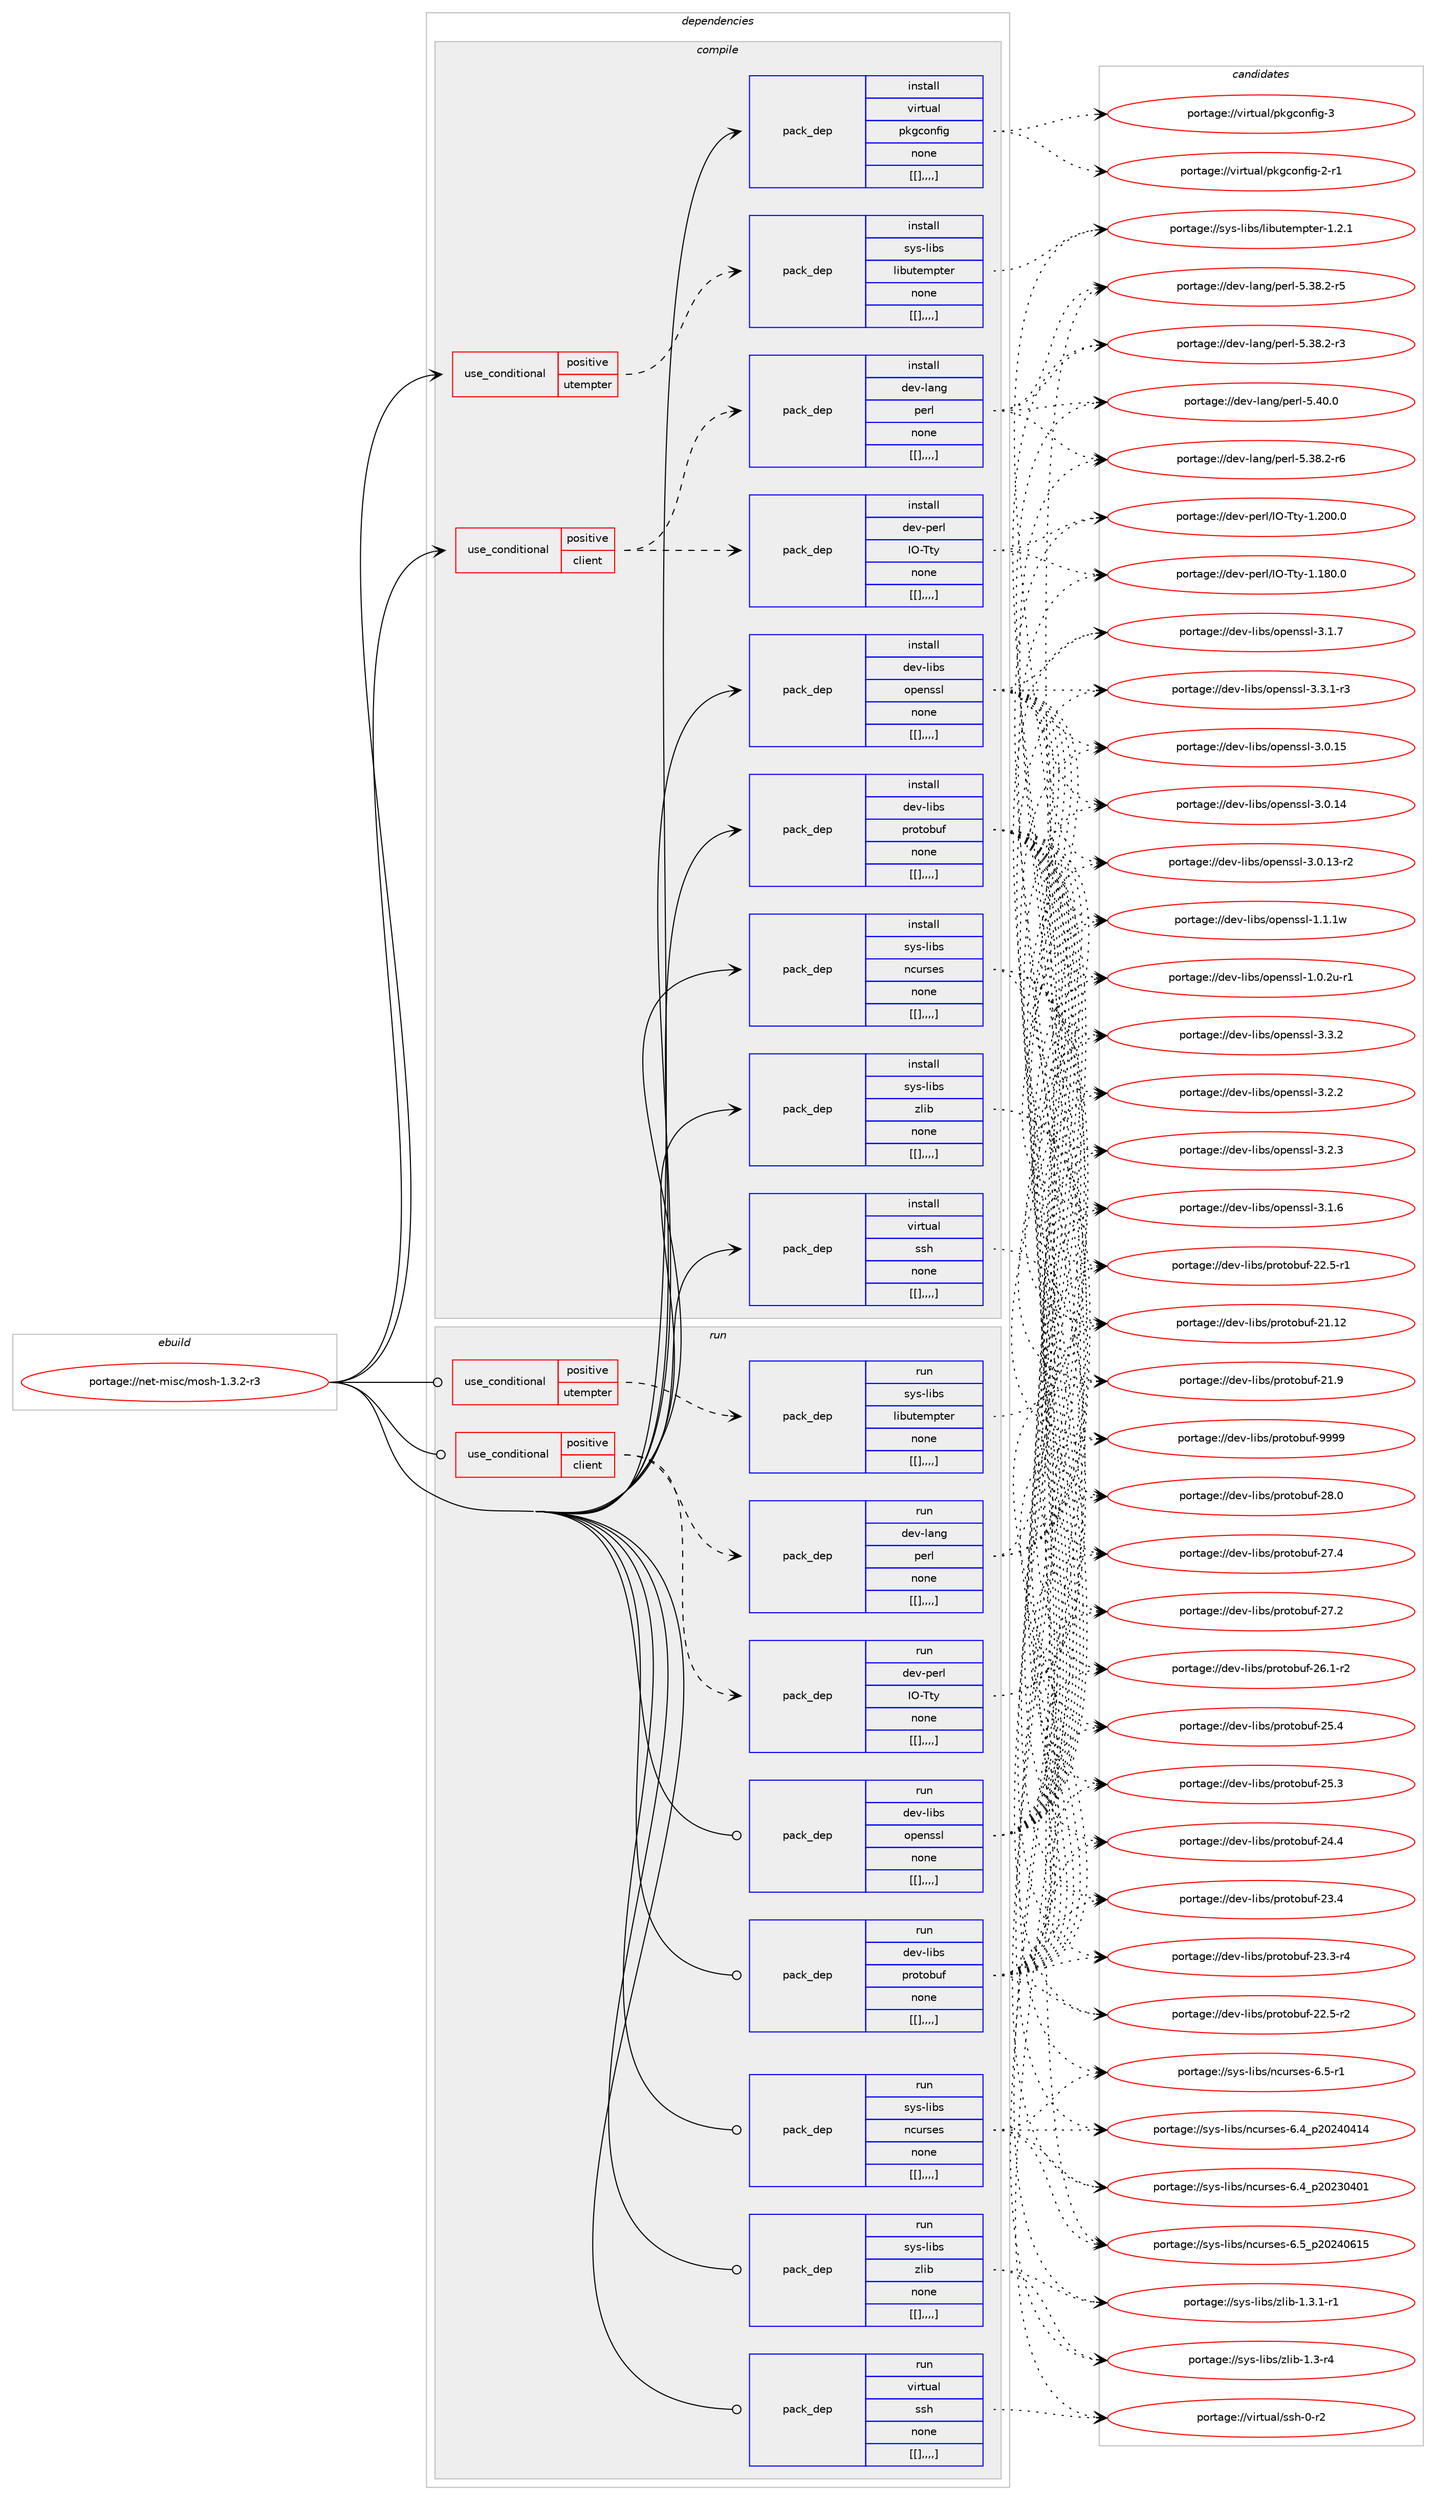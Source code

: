 digraph prolog {

# *************
# Graph options
# *************

newrank=true;
concentrate=true;
compound=true;
graph [rankdir=LR,fontname=Helvetica,fontsize=10,ranksep=1.5];#, ranksep=2.5, nodesep=0.2];
edge  [arrowhead=vee];
node  [fontname=Helvetica,fontsize=10];

# **********
# The ebuild
# **********

subgraph cluster_leftcol {
color=gray;
label=<<i>ebuild</i>>;
id [label="portage://net-misc/mosh-1.3.2-r3", color=red, width=4, href="../net-misc/mosh-1.3.2-r3.svg"];
}

# ****************
# The dependencies
# ****************

subgraph cluster_midcol {
color=gray;
label=<<i>dependencies</i>>;
subgraph cluster_compile {
fillcolor="#eeeeee";
style=filled;
label=<<i>compile</i>>;
subgraph cond103995 {
dependency394293 [label=<<TABLE BORDER="0" CELLBORDER="1" CELLSPACING="0" CELLPADDING="4"><TR><TD ROWSPAN="3" CELLPADDING="10">use_conditional</TD></TR><TR><TD>positive</TD></TR><TR><TD>client</TD></TR></TABLE>>, shape=none, color=red];
subgraph pack287339 {
dependency394314 [label=<<TABLE BORDER="0" CELLBORDER="1" CELLSPACING="0" CELLPADDING="4" WIDTH="220"><TR><TD ROWSPAN="6" CELLPADDING="30">pack_dep</TD></TR><TR><TD WIDTH="110">install</TD></TR><TR><TD>dev-lang</TD></TR><TR><TD>perl</TD></TR><TR><TD>none</TD></TR><TR><TD>[[],,,,]</TD></TR></TABLE>>, shape=none, color=blue];
}
dependency394293:e -> dependency394314:w [weight=20,style="dashed",arrowhead="vee"];
subgraph pack287367 {
dependency394358 [label=<<TABLE BORDER="0" CELLBORDER="1" CELLSPACING="0" CELLPADDING="4" WIDTH="220"><TR><TD ROWSPAN="6" CELLPADDING="30">pack_dep</TD></TR><TR><TD WIDTH="110">install</TD></TR><TR><TD>dev-perl</TD></TR><TR><TD>IO-Tty</TD></TR><TR><TD>none</TD></TR><TR><TD>[[],,,,]</TD></TR></TABLE>>, shape=none, color=blue];
}
dependency394293:e -> dependency394358:w [weight=20,style="dashed",arrowhead="vee"];
}
id:e -> dependency394293:w [weight=20,style="solid",arrowhead="vee"];
subgraph cond104024 {
dependency394401 [label=<<TABLE BORDER="0" CELLBORDER="1" CELLSPACING="0" CELLPADDING="4"><TR><TD ROWSPAN="3" CELLPADDING="10">use_conditional</TD></TR><TR><TD>positive</TD></TR><TR><TD>utempter</TD></TR></TABLE>>, shape=none, color=red];
subgraph pack287422 {
dependency394420 [label=<<TABLE BORDER="0" CELLBORDER="1" CELLSPACING="0" CELLPADDING="4" WIDTH="220"><TR><TD ROWSPAN="6" CELLPADDING="30">pack_dep</TD></TR><TR><TD WIDTH="110">install</TD></TR><TR><TD>sys-libs</TD></TR><TR><TD>libutempter</TD></TR><TR><TD>none</TD></TR><TR><TD>[[],,,,]</TD></TR></TABLE>>, shape=none, color=blue];
}
dependency394401:e -> dependency394420:w [weight=20,style="dashed",arrowhead="vee"];
}
id:e -> dependency394401:w [weight=20,style="solid",arrowhead="vee"];
subgraph pack287449 {
dependency394513 [label=<<TABLE BORDER="0" CELLBORDER="1" CELLSPACING="0" CELLPADDING="4" WIDTH="220"><TR><TD ROWSPAN="6" CELLPADDING="30">pack_dep</TD></TR><TR><TD WIDTH="110">install</TD></TR><TR><TD>dev-libs</TD></TR><TR><TD>openssl</TD></TR><TR><TD>none</TD></TR><TR><TD>[[],,,,]</TD></TR></TABLE>>, shape=none, color=blue];
}
id:e -> dependency394513:w [weight=20,style="solid",arrowhead="vee"];
subgraph pack287501 {
dependency394571 [label=<<TABLE BORDER="0" CELLBORDER="1" CELLSPACING="0" CELLPADDING="4" WIDTH="220"><TR><TD ROWSPAN="6" CELLPADDING="30">pack_dep</TD></TR><TR><TD WIDTH="110">install</TD></TR><TR><TD>dev-libs</TD></TR><TR><TD>protobuf</TD></TR><TR><TD>none</TD></TR><TR><TD>[[],,,,]</TD></TR></TABLE>>, shape=none, color=blue];
}
id:e -> dependency394571:w [weight=20,style="solid",arrowhead="vee"];
subgraph pack287547 {
dependency394642 [label=<<TABLE BORDER="0" CELLBORDER="1" CELLSPACING="0" CELLPADDING="4" WIDTH="220"><TR><TD ROWSPAN="6" CELLPADDING="30">pack_dep</TD></TR><TR><TD WIDTH="110">install</TD></TR><TR><TD>sys-libs</TD></TR><TR><TD>ncurses</TD></TR><TR><TD>none</TD></TR><TR><TD>[[],,,,]</TD></TR></TABLE>>, shape=none, color=blue];
}
id:e -> dependency394642:w [weight=20,style="solid",arrowhead="vee"];
subgraph pack287573 {
dependency394668 [label=<<TABLE BORDER="0" CELLBORDER="1" CELLSPACING="0" CELLPADDING="4" WIDTH="220"><TR><TD ROWSPAN="6" CELLPADDING="30">pack_dep</TD></TR><TR><TD WIDTH="110">install</TD></TR><TR><TD>sys-libs</TD></TR><TR><TD>zlib</TD></TR><TR><TD>none</TD></TR><TR><TD>[[],,,,]</TD></TR></TABLE>>, shape=none, color=blue];
}
id:e -> dependency394668:w [weight=20,style="solid",arrowhead="vee"];
subgraph pack287623 {
dependency394735 [label=<<TABLE BORDER="0" CELLBORDER="1" CELLSPACING="0" CELLPADDING="4" WIDTH="220"><TR><TD ROWSPAN="6" CELLPADDING="30">pack_dep</TD></TR><TR><TD WIDTH="110">install</TD></TR><TR><TD>virtual</TD></TR><TR><TD>pkgconfig</TD></TR><TR><TD>none</TD></TR><TR><TD>[[],,,,]</TD></TR></TABLE>>, shape=none, color=blue];
}
id:e -> dependency394735:w [weight=20,style="solid",arrowhead="vee"];
subgraph pack287646 {
dependency394762 [label=<<TABLE BORDER="0" CELLBORDER="1" CELLSPACING="0" CELLPADDING="4" WIDTH="220"><TR><TD ROWSPAN="6" CELLPADDING="30">pack_dep</TD></TR><TR><TD WIDTH="110">install</TD></TR><TR><TD>virtual</TD></TR><TR><TD>ssh</TD></TR><TR><TD>none</TD></TR><TR><TD>[[],,,,]</TD></TR></TABLE>>, shape=none, color=blue];
}
id:e -> dependency394762:w [weight=20,style="solid",arrowhead="vee"];
}
subgraph cluster_compileandrun {
fillcolor="#eeeeee";
style=filled;
label=<<i>compile and run</i>>;
}
subgraph cluster_run {
fillcolor="#eeeeee";
style=filled;
label=<<i>run</i>>;
subgraph cond104162 {
dependency394807 [label=<<TABLE BORDER="0" CELLBORDER="1" CELLSPACING="0" CELLPADDING="4"><TR><TD ROWSPAN="3" CELLPADDING="10">use_conditional</TD></TR><TR><TD>positive</TD></TR><TR><TD>client</TD></TR></TABLE>>, shape=none, color=red];
subgraph pack287685 {
dependency394810 [label=<<TABLE BORDER="0" CELLBORDER="1" CELLSPACING="0" CELLPADDING="4" WIDTH="220"><TR><TD ROWSPAN="6" CELLPADDING="30">pack_dep</TD></TR><TR><TD WIDTH="110">run</TD></TR><TR><TD>dev-lang</TD></TR><TR><TD>perl</TD></TR><TR><TD>none</TD></TR><TR><TD>[[],,,,]</TD></TR></TABLE>>, shape=none, color=blue];
}
dependency394807:e -> dependency394810:w [weight=20,style="dashed",arrowhead="vee"];
subgraph pack287717 {
dependency394857 [label=<<TABLE BORDER="0" CELLBORDER="1" CELLSPACING="0" CELLPADDING="4" WIDTH="220"><TR><TD ROWSPAN="6" CELLPADDING="30">pack_dep</TD></TR><TR><TD WIDTH="110">run</TD></TR><TR><TD>dev-perl</TD></TR><TR><TD>IO-Tty</TD></TR><TR><TD>none</TD></TR><TR><TD>[[],,,,]</TD></TR></TABLE>>, shape=none, color=blue];
}
dependency394807:e -> dependency394857:w [weight=20,style="dashed",arrowhead="vee"];
}
id:e -> dependency394807:w [weight=20,style="solid",arrowhead="odot"];
subgraph cond104175 {
dependency394901 [label=<<TABLE BORDER="0" CELLBORDER="1" CELLSPACING="0" CELLPADDING="4"><TR><TD ROWSPAN="3" CELLPADDING="10">use_conditional</TD></TR><TR><TD>positive</TD></TR><TR><TD>utempter</TD></TR></TABLE>>, shape=none, color=red];
subgraph pack287768 {
dependency394923 [label=<<TABLE BORDER="0" CELLBORDER="1" CELLSPACING="0" CELLPADDING="4" WIDTH="220"><TR><TD ROWSPAN="6" CELLPADDING="30">pack_dep</TD></TR><TR><TD WIDTH="110">run</TD></TR><TR><TD>sys-libs</TD></TR><TR><TD>libutempter</TD></TR><TR><TD>none</TD></TR><TR><TD>[[],,,,]</TD></TR></TABLE>>, shape=none, color=blue];
}
dependency394901:e -> dependency394923:w [weight=20,style="dashed",arrowhead="vee"];
}
id:e -> dependency394901:w [weight=20,style="solid",arrowhead="odot"];
subgraph pack287773 {
dependency394970 [label=<<TABLE BORDER="0" CELLBORDER="1" CELLSPACING="0" CELLPADDING="4" WIDTH="220"><TR><TD ROWSPAN="6" CELLPADDING="30">pack_dep</TD></TR><TR><TD WIDTH="110">run</TD></TR><TR><TD>dev-libs</TD></TR><TR><TD>openssl</TD></TR><TR><TD>none</TD></TR><TR><TD>[[],,,,]</TD></TR></TABLE>>, shape=none, color=blue];
}
id:e -> dependency394970:w [weight=20,style="solid",arrowhead="odot"];
subgraph pack287828 {
dependency394994 [label=<<TABLE BORDER="0" CELLBORDER="1" CELLSPACING="0" CELLPADDING="4" WIDTH="220"><TR><TD ROWSPAN="6" CELLPADDING="30">pack_dep</TD></TR><TR><TD WIDTH="110">run</TD></TR><TR><TD>dev-libs</TD></TR><TR><TD>protobuf</TD></TR><TR><TD>none</TD></TR><TR><TD>[[],,,,]</TD></TR></TABLE>>, shape=none, color=blue];
}
id:e -> dependency394994:w [weight=20,style="solid",arrowhead="odot"];
subgraph pack287879 {
dependency395080 [label=<<TABLE BORDER="0" CELLBORDER="1" CELLSPACING="0" CELLPADDING="4" WIDTH="220"><TR><TD ROWSPAN="6" CELLPADDING="30">pack_dep</TD></TR><TR><TD WIDTH="110">run</TD></TR><TR><TD>sys-libs</TD></TR><TR><TD>ncurses</TD></TR><TR><TD>none</TD></TR><TR><TD>[[],,,,]</TD></TR></TABLE>>, shape=none, color=blue];
}
id:e -> dependency395080:w [weight=20,style="solid",arrowhead="odot"];
subgraph pack287896 {
dependency395099 [label=<<TABLE BORDER="0" CELLBORDER="1" CELLSPACING="0" CELLPADDING="4" WIDTH="220"><TR><TD ROWSPAN="6" CELLPADDING="30">pack_dep</TD></TR><TR><TD WIDTH="110">run</TD></TR><TR><TD>sys-libs</TD></TR><TR><TD>zlib</TD></TR><TR><TD>none</TD></TR><TR><TD>[[],,,,]</TD></TR></TABLE>>, shape=none, color=blue];
}
id:e -> dependency395099:w [weight=20,style="solid",arrowhead="odot"];
subgraph pack287915 {
dependency395130 [label=<<TABLE BORDER="0" CELLBORDER="1" CELLSPACING="0" CELLPADDING="4" WIDTH="220"><TR><TD ROWSPAN="6" CELLPADDING="30">pack_dep</TD></TR><TR><TD WIDTH="110">run</TD></TR><TR><TD>virtual</TD></TR><TR><TD>ssh</TD></TR><TR><TD>none</TD></TR><TR><TD>[[],,,,]</TD></TR></TABLE>>, shape=none, color=blue];
}
id:e -> dependency395130:w [weight=20,style="solid",arrowhead="odot"];
}
}

# **************
# The candidates
# **************

subgraph cluster_choices {
rank=same;
color=gray;
label=<<i>candidates</i>>;

subgraph choice286262 {
color=black;
nodesep=1;
choice10010111845108971101034711210111410845534652484648 [label="portage://dev-lang/perl-5.40.0", color=red, width=4,href="../dev-lang/perl-5.40.0.svg"];
choice100101118451089711010347112101114108455346515646504511454 [label="portage://dev-lang/perl-5.38.2-r6", color=red, width=4,href="../dev-lang/perl-5.38.2-r6.svg"];
choice100101118451089711010347112101114108455346515646504511453 [label="portage://dev-lang/perl-5.38.2-r5", color=red, width=4,href="../dev-lang/perl-5.38.2-r5.svg"];
choice100101118451089711010347112101114108455346515646504511451 [label="portage://dev-lang/perl-5.38.2-r3", color=red, width=4,href="../dev-lang/perl-5.38.2-r3.svg"];
dependency394314:e -> choice10010111845108971101034711210111410845534652484648:w [style=dotted,weight="100"];
dependency394314:e -> choice100101118451089711010347112101114108455346515646504511454:w [style=dotted,weight="100"];
dependency394314:e -> choice100101118451089711010347112101114108455346515646504511453:w [style=dotted,weight="100"];
dependency394314:e -> choice100101118451089711010347112101114108455346515646504511451:w [style=dotted,weight="100"];
}
subgraph choice286286 {
color=black;
nodesep=1;
choice1001011184511210111410847737945841161214549465048484648 [label="portage://dev-perl/IO-Tty-1.200.0", color=red, width=4,href="../dev-perl/IO-Tty-1.200.0.svg"];
choice1001011184511210111410847737945841161214549464956484648 [label="portage://dev-perl/IO-Tty-1.180.0", color=red, width=4,href="../dev-perl/IO-Tty-1.180.0.svg"];
dependency394358:e -> choice1001011184511210111410847737945841161214549465048484648:w [style=dotted,weight="100"];
dependency394358:e -> choice1001011184511210111410847737945841161214549464956484648:w [style=dotted,weight="100"];
}
subgraph choice286291 {
color=black;
nodesep=1;
choice11512111545108105981154710810598117116101109112116101114454946504649 [label="portage://sys-libs/libutempter-1.2.1", color=red, width=4,href="../sys-libs/libutempter-1.2.1.svg"];
dependency394420:e -> choice11512111545108105981154710810598117116101109112116101114454946504649:w [style=dotted,weight="100"];
}
subgraph choice286294 {
color=black;
nodesep=1;
choice100101118451081059811547111112101110115115108455146514650 [label="portage://dev-libs/openssl-3.3.2", color=red, width=4,href="../dev-libs/openssl-3.3.2.svg"];
choice1001011184510810598115471111121011101151151084551465146494511451 [label="portage://dev-libs/openssl-3.3.1-r3", color=red, width=4,href="../dev-libs/openssl-3.3.1-r3.svg"];
choice100101118451081059811547111112101110115115108455146504651 [label="portage://dev-libs/openssl-3.2.3", color=red, width=4,href="../dev-libs/openssl-3.2.3.svg"];
choice100101118451081059811547111112101110115115108455146504650 [label="portage://dev-libs/openssl-3.2.2", color=red, width=4,href="../dev-libs/openssl-3.2.2.svg"];
choice100101118451081059811547111112101110115115108455146494655 [label="portage://dev-libs/openssl-3.1.7", color=red, width=4,href="../dev-libs/openssl-3.1.7.svg"];
choice100101118451081059811547111112101110115115108455146494654 [label="portage://dev-libs/openssl-3.1.6", color=red, width=4,href="../dev-libs/openssl-3.1.6.svg"];
choice10010111845108105981154711111210111011511510845514648464953 [label="portage://dev-libs/openssl-3.0.15", color=red, width=4,href="../dev-libs/openssl-3.0.15.svg"];
choice10010111845108105981154711111210111011511510845514648464952 [label="portage://dev-libs/openssl-3.0.14", color=red, width=4,href="../dev-libs/openssl-3.0.14.svg"];
choice100101118451081059811547111112101110115115108455146484649514511450 [label="portage://dev-libs/openssl-3.0.13-r2", color=red, width=4,href="../dev-libs/openssl-3.0.13-r2.svg"];
choice100101118451081059811547111112101110115115108454946494649119 [label="portage://dev-libs/openssl-1.1.1w", color=red, width=4,href="../dev-libs/openssl-1.1.1w.svg"];
choice1001011184510810598115471111121011101151151084549464846501174511449 [label="portage://dev-libs/openssl-1.0.2u-r1", color=red, width=4,href="../dev-libs/openssl-1.0.2u-r1.svg"];
dependency394513:e -> choice100101118451081059811547111112101110115115108455146514650:w [style=dotted,weight="100"];
dependency394513:e -> choice1001011184510810598115471111121011101151151084551465146494511451:w [style=dotted,weight="100"];
dependency394513:e -> choice100101118451081059811547111112101110115115108455146504651:w [style=dotted,weight="100"];
dependency394513:e -> choice100101118451081059811547111112101110115115108455146504650:w [style=dotted,weight="100"];
dependency394513:e -> choice100101118451081059811547111112101110115115108455146494655:w [style=dotted,weight="100"];
dependency394513:e -> choice100101118451081059811547111112101110115115108455146494654:w [style=dotted,weight="100"];
dependency394513:e -> choice10010111845108105981154711111210111011511510845514648464953:w [style=dotted,weight="100"];
dependency394513:e -> choice10010111845108105981154711111210111011511510845514648464952:w [style=dotted,weight="100"];
dependency394513:e -> choice100101118451081059811547111112101110115115108455146484649514511450:w [style=dotted,weight="100"];
dependency394513:e -> choice100101118451081059811547111112101110115115108454946494649119:w [style=dotted,weight="100"];
dependency394513:e -> choice1001011184510810598115471111121011101151151084549464846501174511449:w [style=dotted,weight="100"];
}
subgraph choice286321 {
color=black;
nodesep=1;
choice100101118451081059811547112114111116111981171024557575757 [label="portage://dev-libs/protobuf-9999", color=red, width=4,href="../dev-libs/protobuf-9999.svg"];
choice100101118451081059811547112114111116111981171024550564648 [label="portage://dev-libs/protobuf-28.0", color=red, width=4,href="../dev-libs/protobuf-28.0.svg"];
choice100101118451081059811547112114111116111981171024550554652 [label="portage://dev-libs/protobuf-27.4", color=red, width=4,href="../dev-libs/protobuf-27.4.svg"];
choice100101118451081059811547112114111116111981171024550554650 [label="portage://dev-libs/protobuf-27.2", color=red, width=4,href="../dev-libs/protobuf-27.2.svg"];
choice1001011184510810598115471121141111161119811710245505446494511450 [label="portage://dev-libs/protobuf-26.1-r2", color=red, width=4,href="../dev-libs/protobuf-26.1-r2.svg"];
choice100101118451081059811547112114111116111981171024550534652 [label="portage://dev-libs/protobuf-25.4", color=red, width=4,href="../dev-libs/protobuf-25.4.svg"];
choice100101118451081059811547112114111116111981171024550534651 [label="portage://dev-libs/protobuf-25.3", color=red, width=4,href="../dev-libs/protobuf-25.3.svg"];
choice100101118451081059811547112114111116111981171024550524652 [label="portage://dev-libs/protobuf-24.4", color=red, width=4,href="../dev-libs/protobuf-24.4.svg"];
choice100101118451081059811547112114111116111981171024550514652 [label="portage://dev-libs/protobuf-23.4", color=red, width=4,href="../dev-libs/protobuf-23.4.svg"];
choice1001011184510810598115471121141111161119811710245505146514511452 [label="portage://dev-libs/protobuf-23.3-r4", color=red, width=4,href="../dev-libs/protobuf-23.3-r4.svg"];
choice1001011184510810598115471121141111161119811710245505046534511450 [label="portage://dev-libs/protobuf-22.5-r2", color=red, width=4,href="../dev-libs/protobuf-22.5-r2.svg"];
choice1001011184510810598115471121141111161119811710245505046534511449 [label="portage://dev-libs/protobuf-22.5-r1", color=red, width=4,href="../dev-libs/protobuf-22.5-r1.svg"];
choice10010111845108105981154711211411111611198117102455049464950 [label="portage://dev-libs/protobuf-21.12", color=red, width=4,href="../dev-libs/protobuf-21.12.svg"];
choice100101118451081059811547112114111116111981171024550494657 [label="portage://dev-libs/protobuf-21.9", color=red, width=4,href="../dev-libs/protobuf-21.9.svg"];
dependency394571:e -> choice100101118451081059811547112114111116111981171024557575757:w [style=dotted,weight="100"];
dependency394571:e -> choice100101118451081059811547112114111116111981171024550564648:w [style=dotted,weight="100"];
dependency394571:e -> choice100101118451081059811547112114111116111981171024550554652:w [style=dotted,weight="100"];
dependency394571:e -> choice100101118451081059811547112114111116111981171024550554650:w [style=dotted,weight="100"];
dependency394571:e -> choice1001011184510810598115471121141111161119811710245505446494511450:w [style=dotted,weight="100"];
dependency394571:e -> choice100101118451081059811547112114111116111981171024550534652:w [style=dotted,weight="100"];
dependency394571:e -> choice100101118451081059811547112114111116111981171024550534651:w [style=dotted,weight="100"];
dependency394571:e -> choice100101118451081059811547112114111116111981171024550524652:w [style=dotted,weight="100"];
dependency394571:e -> choice100101118451081059811547112114111116111981171024550514652:w [style=dotted,weight="100"];
dependency394571:e -> choice1001011184510810598115471121141111161119811710245505146514511452:w [style=dotted,weight="100"];
dependency394571:e -> choice1001011184510810598115471121141111161119811710245505046534511450:w [style=dotted,weight="100"];
dependency394571:e -> choice1001011184510810598115471121141111161119811710245505046534511449:w [style=dotted,weight="100"];
dependency394571:e -> choice10010111845108105981154711211411111611198117102455049464950:w [style=dotted,weight="100"];
dependency394571:e -> choice100101118451081059811547112114111116111981171024550494657:w [style=dotted,weight="100"];
}
subgraph choice286335 {
color=black;
nodesep=1;
choice1151211154510810598115471109911711411510111545544653951125048505248544953 [label="portage://sys-libs/ncurses-6.5_p20240615", color=red, width=4,href="../sys-libs/ncurses-6.5_p20240615.svg"];
choice11512111545108105981154711099117114115101115455446534511449 [label="portage://sys-libs/ncurses-6.5-r1", color=red, width=4,href="../sys-libs/ncurses-6.5-r1.svg"];
choice1151211154510810598115471109911711411510111545544652951125048505248524952 [label="portage://sys-libs/ncurses-6.4_p20240414", color=red, width=4,href="../sys-libs/ncurses-6.4_p20240414.svg"];
choice1151211154510810598115471109911711411510111545544652951125048505148524849 [label="portage://sys-libs/ncurses-6.4_p20230401", color=red, width=4,href="../sys-libs/ncurses-6.4_p20230401.svg"];
dependency394642:e -> choice1151211154510810598115471109911711411510111545544653951125048505248544953:w [style=dotted,weight="100"];
dependency394642:e -> choice11512111545108105981154711099117114115101115455446534511449:w [style=dotted,weight="100"];
dependency394642:e -> choice1151211154510810598115471109911711411510111545544652951125048505248524952:w [style=dotted,weight="100"];
dependency394642:e -> choice1151211154510810598115471109911711411510111545544652951125048505148524849:w [style=dotted,weight="100"];
}
subgraph choice286349 {
color=black;
nodesep=1;
choice115121115451081059811547122108105984549465146494511449 [label="portage://sys-libs/zlib-1.3.1-r1", color=red, width=4,href="../sys-libs/zlib-1.3.1-r1.svg"];
choice11512111545108105981154712210810598454946514511452 [label="portage://sys-libs/zlib-1.3-r4", color=red, width=4,href="../sys-libs/zlib-1.3-r4.svg"];
dependency394668:e -> choice115121115451081059811547122108105984549465146494511449:w [style=dotted,weight="100"];
dependency394668:e -> choice11512111545108105981154712210810598454946514511452:w [style=dotted,weight="100"];
}
subgraph choice286380 {
color=black;
nodesep=1;
choice1181051141161179710847112107103991111101021051034551 [label="portage://virtual/pkgconfig-3", color=red, width=4,href="../virtual/pkgconfig-3.svg"];
choice11810511411611797108471121071039911111010210510345504511449 [label="portage://virtual/pkgconfig-2-r1", color=red, width=4,href="../virtual/pkgconfig-2-r1.svg"];
dependency394735:e -> choice1181051141161179710847112107103991111101021051034551:w [style=dotted,weight="100"];
dependency394735:e -> choice11810511411611797108471121071039911111010210510345504511449:w [style=dotted,weight="100"];
}
subgraph choice286385 {
color=black;
nodesep=1;
choice118105114116117971084711511510445484511450 [label="portage://virtual/ssh-0-r2", color=red, width=4,href="../virtual/ssh-0-r2.svg"];
dependency394762:e -> choice118105114116117971084711511510445484511450:w [style=dotted,weight="100"];
}
subgraph choice286402 {
color=black;
nodesep=1;
choice10010111845108971101034711210111410845534652484648 [label="portage://dev-lang/perl-5.40.0", color=red, width=4,href="../dev-lang/perl-5.40.0.svg"];
choice100101118451089711010347112101114108455346515646504511454 [label="portage://dev-lang/perl-5.38.2-r6", color=red, width=4,href="../dev-lang/perl-5.38.2-r6.svg"];
choice100101118451089711010347112101114108455346515646504511453 [label="portage://dev-lang/perl-5.38.2-r5", color=red, width=4,href="../dev-lang/perl-5.38.2-r5.svg"];
choice100101118451089711010347112101114108455346515646504511451 [label="portage://dev-lang/perl-5.38.2-r3", color=red, width=4,href="../dev-lang/perl-5.38.2-r3.svg"];
dependency394810:e -> choice10010111845108971101034711210111410845534652484648:w [style=dotted,weight="100"];
dependency394810:e -> choice100101118451089711010347112101114108455346515646504511454:w [style=dotted,weight="100"];
dependency394810:e -> choice100101118451089711010347112101114108455346515646504511453:w [style=dotted,weight="100"];
dependency394810:e -> choice100101118451089711010347112101114108455346515646504511451:w [style=dotted,weight="100"];
}
subgraph choice286405 {
color=black;
nodesep=1;
choice1001011184511210111410847737945841161214549465048484648 [label="portage://dev-perl/IO-Tty-1.200.0", color=red, width=4,href="../dev-perl/IO-Tty-1.200.0.svg"];
choice1001011184511210111410847737945841161214549464956484648 [label="portage://dev-perl/IO-Tty-1.180.0", color=red, width=4,href="../dev-perl/IO-Tty-1.180.0.svg"];
dependency394857:e -> choice1001011184511210111410847737945841161214549465048484648:w [style=dotted,weight="100"];
dependency394857:e -> choice1001011184511210111410847737945841161214549464956484648:w [style=dotted,weight="100"];
}
subgraph choice286408 {
color=black;
nodesep=1;
choice11512111545108105981154710810598117116101109112116101114454946504649 [label="portage://sys-libs/libutempter-1.2.1", color=red, width=4,href="../sys-libs/libutempter-1.2.1.svg"];
dependency394923:e -> choice11512111545108105981154710810598117116101109112116101114454946504649:w [style=dotted,weight="100"];
}
subgraph choice286411 {
color=black;
nodesep=1;
choice100101118451081059811547111112101110115115108455146514650 [label="portage://dev-libs/openssl-3.3.2", color=red, width=4,href="../dev-libs/openssl-3.3.2.svg"];
choice1001011184510810598115471111121011101151151084551465146494511451 [label="portage://dev-libs/openssl-3.3.1-r3", color=red, width=4,href="../dev-libs/openssl-3.3.1-r3.svg"];
choice100101118451081059811547111112101110115115108455146504651 [label="portage://dev-libs/openssl-3.2.3", color=red, width=4,href="../dev-libs/openssl-3.2.3.svg"];
choice100101118451081059811547111112101110115115108455146504650 [label="portage://dev-libs/openssl-3.2.2", color=red, width=4,href="../dev-libs/openssl-3.2.2.svg"];
choice100101118451081059811547111112101110115115108455146494655 [label="portage://dev-libs/openssl-3.1.7", color=red, width=4,href="../dev-libs/openssl-3.1.7.svg"];
choice100101118451081059811547111112101110115115108455146494654 [label="portage://dev-libs/openssl-3.1.6", color=red, width=4,href="../dev-libs/openssl-3.1.6.svg"];
choice10010111845108105981154711111210111011511510845514648464953 [label="portage://dev-libs/openssl-3.0.15", color=red, width=4,href="../dev-libs/openssl-3.0.15.svg"];
choice10010111845108105981154711111210111011511510845514648464952 [label="portage://dev-libs/openssl-3.0.14", color=red, width=4,href="../dev-libs/openssl-3.0.14.svg"];
choice100101118451081059811547111112101110115115108455146484649514511450 [label="portage://dev-libs/openssl-3.0.13-r2", color=red, width=4,href="../dev-libs/openssl-3.0.13-r2.svg"];
choice100101118451081059811547111112101110115115108454946494649119 [label="portage://dev-libs/openssl-1.1.1w", color=red, width=4,href="../dev-libs/openssl-1.1.1w.svg"];
choice1001011184510810598115471111121011101151151084549464846501174511449 [label="portage://dev-libs/openssl-1.0.2u-r1", color=red, width=4,href="../dev-libs/openssl-1.0.2u-r1.svg"];
dependency394970:e -> choice100101118451081059811547111112101110115115108455146514650:w [style=dotted,weight="100"];
dependency394970:e -> choice1001011184510810598115471111121011101151151084551465146494511451:w [style=dotted,weight="100"];
dependency394970:e -> choice100101118451081059811547111112101110115115108455146504651:w [style=dotted,weight="100"];
dependency394970:e -> choice100101118451081059811547111112101110115115108455146504650:w [style=dotted,weight="100"];
dependency394970:e -> choice100101118451081059811547111112101110115115108455146494655:w [style=dotted,weight="100"];
dependency394970:e -> choice100101118451081059811547111112101110115115108455146494654:w [style=dotted,weight="100"];
dependency394970:e -> choice10010111845108105981154711111210111011511510845514648464953:w [style=dotted,weight="100"];
dependency394970:e -> choice10010111845108105981154711111210111011511510845514648464952:w [style=dotted,weight="100"];
dependency394970:e -> choice100101118451081059811547111112101110115115108455146484649514511450:w [style=dotted,weight="100"];
dependency394970:e -> choice100101118451081059811547111112101110115115108454946494649119:w [style=dotted,weight="100"];
dependency394970:e -> choice1001011184510810598115471111121011101151151084549464846501174511449:w [style=dotted,weight="100"];
}
subgraph choice286425 {
color=black;
nodesep=1;
choice100101118451081059811547112114111116111981171024557575757 [label="portage://dev-libs/protobuf-9999", color=red, width=4,href="../dev-libs/protobuf-9999.svg"];
choice100101118451081059811547112114111116111981171024550564648 [label="portage://dev-libs/protobuf-28.0", color=red, width=4,href="../dev-libs/protobuf-28.0.svg"];
choice100101118451081059811547112114111116111981171024550554652 [label="portage://dev-libs/protobuf-27.4", color=red, width=4,href="../dev-libs/protobuf-27.4.svg"];
choice100101118451081059811547112114111116111981171024550554650 [label="portage://dev-libs/protobuf-27.2", color=red, width=4,href="../dev-libs/protobuf-27.2.svg"];
choice1001011184510810598115471121141111161119811710245505446494511450 [label="portage://dev-libs/protobuf-26.1-r2", color=red, width=4,href="../dev-libs/protobuf-26.1-r2.svg"];
choice100101118451081059811547112114111116111981171024550534652 [label="portage://dev-libs/protobuf-25.4", color=red, width=4,href="../dev-libs/protobuf-25.4.svg"];
choice100101118451081059811547112114111116111981171024550534651 [label="portage://dev-libs/protobuf-25.3", color=red, width=4,href="../dev-libs/protobuf-25.3.svg"];
choice100101118451081059811547112114111116111981171024550524652 [label="portage://dev-libs/protobuf-24.4", color=red, width=4,href="../dev-libs/protobuf-24.4.svg"];
choice100101118451081059811547112114111116111981171024550514652 [label="portage://dev-libs/protobuf-23.4", color=red, width=4,href="../dev-libs/protobuf-23.4.svg"];
choice1001011184510810598115471121141111161119811710245505146514511452 [label="portage://dev-libs/protobuf-23.3-r4", color=red, width=4,href="../dev-libs/protobuf-23.3-r4.svg"];
choice1001011184510810598115471121141111161119811710245505046534511450 [label="portage://dev-libs/protobuf-22.5-r2", color=red, width=4,href="../dev-libs/protobuf-22.5-r2.svg"];
choice1001011184510810598115471121141111161119811710245505046534511449 [label="portage://dev-libs/protobuf-22.5-r1", color=red, width=4,href="../dev-libs/protobuf-22.5-r1.svg"];
choice10010111845108105981154711211411111611198117102455049464950 [label="portage://dev-libs/protobuf-21.12", color=red, width=4,href="../dev-libs/protobuf-21.12.svg"];
choice100101118451081059811547112114111116111981171024550494657 [label="portage://dev-libs/protobuf-21.9", color=red, width=4,href="../dev-libs/protobuf-21.9.svg"];
dependency394994:e -> choice100101118451081059811547112114111116111981171024557575757:w [style=dotted,weight="100"];
dependency394994:e -> choice100101118451081059811547112114111116111981171024550564648:w [style=dotted,weight="100"];
dependency394994:e -> choice100101118451081059811547112114111116111981171024550554652:w [style=dotted,weight="100"];
dependency394994:e -> choice100101118451081059811547112114111116111981171024550554650:w [style=dotted,weight="100"];
dependency394994:e -> choice1001011184510810598115471121141111161119811710245505446494511450:w [style=dotted,weight="100"];
dependency394994:e -> choice100101118451081059811547112114111116111981171024550534652:w [style=dotted,weight="100"];
dependency394994:e -> choice100101118451081059811547112114111116111981171024550534651:w [style=dotted,weight="100"];
dependency394994:e -> choice100101118451081059811547112114111116111981171024550524652:w [style=dotted,weight="100"];
dependency394994:e -> choice100101118451081059811547112114111116111981171024550514652:w [style=dotted,weight="100"];
dependency394994:e -> choice1001011184510810598115471121141111161119811710245505146514511452:w [style=dotted,weight="100"];
dependency394994:e -> choice1001011184510810598115471121141111161119811710245505046534511450:w [style=dotted,weight="100"];
dependency394994:e -> choice1001011184510810598115471121141111161119811710245505046534511449:w [style=dotted,weight="100"];
dependency394994:e -> choice10010111845108105981154711211411111611198117102455049464950:w [style=dotted,weight="100"];
dependency394994:e -> choice100101118451081059811547112114111116111981171024550494657:w [style=dotted,weight="100"];
}
subgraph choice286447 {
color=black;
nodesep=1;
choice1151211154510810598115471109911711411510111545544653951125048505248544953 [label="portage://sys-libs/ncurses-6.5_p20240615", color=red, width=4,href="../sys-libs/ncurses-6.5_p20240615.svg"];
choice11512111545108105981154711099117114115101115455446534511449 [label="portage://sys-libs/ncurses-6.5-r1", color=red, width=4,href="../sys-libs/ncurses-6.5-r1.svg"];
choice1151211154510810598115471109911711411510111545544652951125048505248524952 [label="portage://sys-libs/ncurses-6.4_p20240414", color=red, width=4,href="../sys-libs/ncurses-6.4_p20240414.svg"];
choice1151211154510810598115471109911711411510111545544652951125048505148524849 [label="portage://sys-libs/ncurses-6.4_p20230401", color=red, width=4,href="../sys-libs/ncurses-6.4_p20230401.svg"];
dependency395080:e -> choice1151211154510810598115471109911711411510111545544653951125048505248544953:w [style=dotted,weight="100"];
dependency395080:e -> choice11512111545108105981154711099117114115101115455446534511449:w [style=dotted,weight="100"];
dependency395080:e -> choice1151211154510810598115471109911711411510111545544652951125048505248524952:w [style=dotted,weight="100"];
dependency395080:e -> choice1151211154510810598115471109911711411510111545544652951125048505148524849:w [style=dotted,weight="100"];
}
subgraph choice286463 {
color=black;
nodesep=1;
choice115121115451081059811547122108105984549465146494511449 [label="portage://sys-libs/zlib-1.3.1-r1", color=red, width=4,href="../sys-libs/zlib-1.3.1-r1.svg"];
choice11512111545108105981154712210810598454946514511452 [label="portage://sys-libs/zlib-1.3-r4", color=red, width=4,href="../sys-libs/zlib-1.3-r4.svg"];
dependency395099:e -> choice115121115451081059811547122108105984549465146494511449:w [style=dotted,weight="100"];
dependency395099:e -> choice11512111545108105981154712210810598454946514511452:w [style=dotted,weight="100"];
}
subgraph choice286484 {
color=black;
nodesep=1;
choice118105114116117971084711511510445484511450 [label="portage://virtual/ssh-0-r2", color=red, width=4,href="../virtual/ssh-0-r2.svg"];
dependency395130:e -> choice118105114116117971084711511510445484511450:w [style=dotted,weight="100"];
}
}

}

